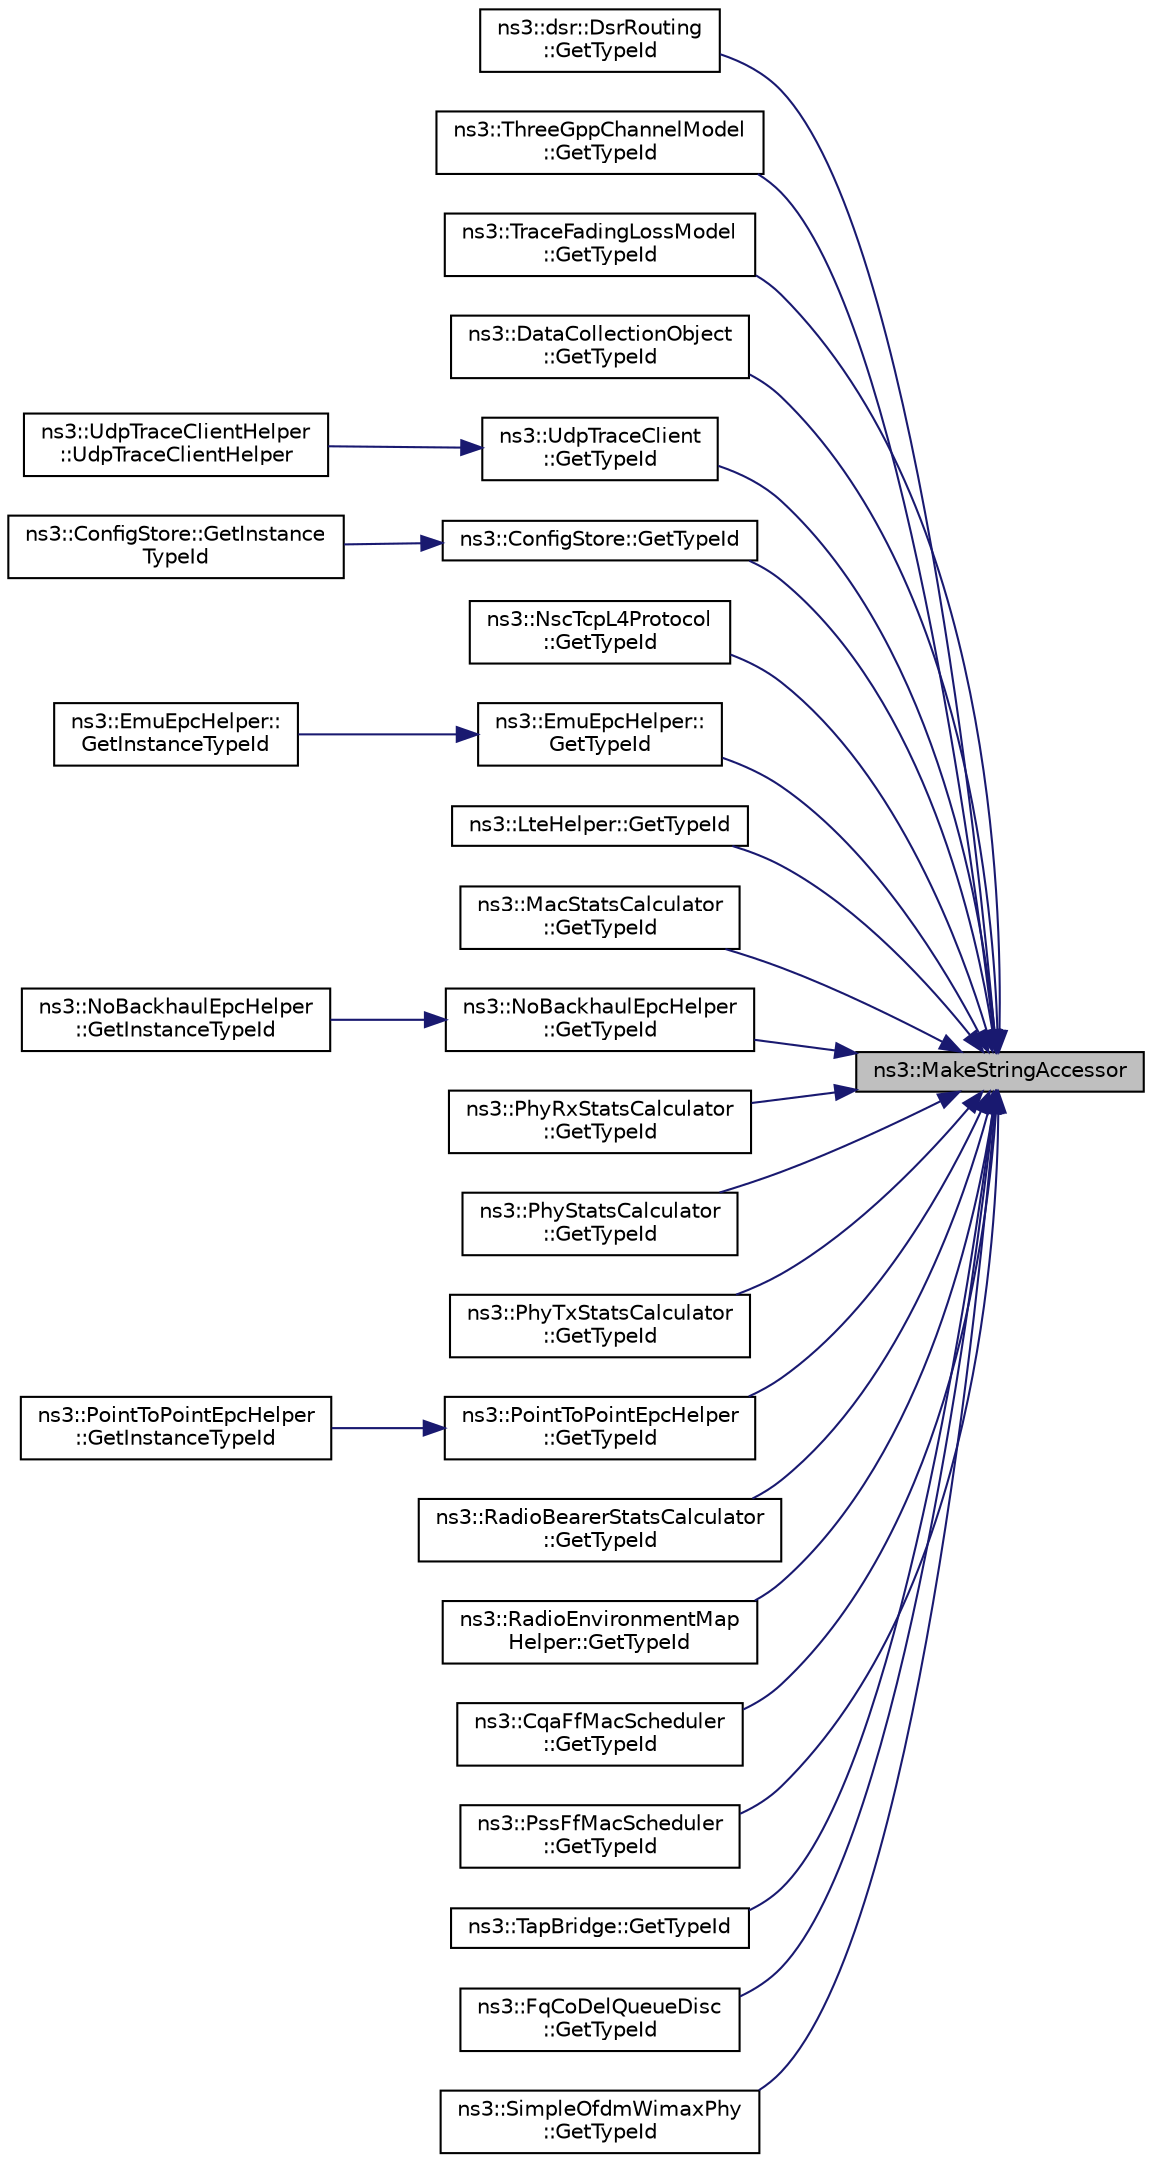 digraph "ns3::MakeStringAccessor"
{
 // LATEX_PDF_SIZE
  edge [fontname="Helvetica",fontsize="10",labelfontname="Helvetica",labelfontsize="10"];
  node [fontname="Helvetica",fontsize="10",shape=record];
  rankdir="RL";
  Node1 [label="ns3::MakeStringAccessor",height=0.2,width=0.4,color="black", fillcolor="grey75", style="filled", fontcolor="black",tooltip="Create an AttributeAccessor for a class data member, or a lone class get functor or set method."];
  Node1 -> Node2 [dir="back",color="midnightblue",fontsize="10",style="solid",fontname="Helvetica"];
  Node2 [label="ns3::dsr::DsrRouting\l::GetTypeId",height=0.2,width=0.4,color="black", fillcolor="white", style="filled",URL="$classns3_1_1dsr_1_1_dsr_routing.html#add1c578a2b05d4e9bdd3d983b2e3b4ae",tooltip="Get the type identificator."];
  Node1 -> Node3 [dir="back",color="midnightblue",fontsize="10",style="solid",fontname="Helvetica"];
  Node3 [label="ns3::ThreeGppChannelModel\l::GetTypeId",height=0.2,width=0.4,color="black", fillcolor="white", style="filled",URL="$classns3_1_1_three_gpp_channel_model.html#ac9da49909816452a3f8025d3bc3d0447",tooltip="Get the type ID."];
  Node1 -> Node4 [dir="back",color="midnightblue",fontsize="10",style="solid",fontname="Helvetica"];
  Node4 [label="ns3::TraceFadingLossModel\l::GetTypeId",height=0.2,width=0.4,color="black", fillcolor="white", style="filled",URL="$classns3_1_1_trace_fading_loss_model.html#aa8fe58808a0d3b226bf0b18142cdc918",tooltip="Get the type ID."];
  Node1 -> Node5 [dir="back",color="midnightblue",fontsize="10",style="solid",fontname="Helvetica"];
  Node5 [label="ns3::DataCollectionObject\l::GetTypeId",height=0.2,width=0.4,color="black", fillcolor="white", style="filled",URL="$classns3_1_1_data_collection_object.html#afa871097dedb0a4163741ca8744356ae",tooltip="Get the type ID."];
  Node1 -> Node6 [dir="back",color="midnightblue",fontsize="10",style="solid",fontname="Helvetica"];
  Node6 [label="ns3::UdpTraceClient\l::GetTypeId",height=0.2,width=0.4,color="black", fillcolor="white", style="filled",URL="$structns3_1_1_udp_trace_client.html#ace3de2afbfae12cb73fc78a55f22399c",tooltip="Get the type ID."];
  Node6 -> Node7 [dir="back",color="midnightblue",fontsize="10",style="solid",fontname="Helvetica"];
  Node7 [label="ns3::UdpTraceClientHelper\l::UdpTraceClientHelper",height=0.2,width=0.4,color="black", fillcolor="white", style="filled",URL="$classns3_1_1_udp_trace_client_helper.html#a7098a22832d852a4f614b439be894409",tooltip="Create UdpTraceClientHelper which will make life easier for people trying to set up simulations with ..."];
  Node1 -> Node8 [dir="back",color="midnightblue",fontsize="10",style="solid",fontname="Helvetica"];
  Node8 [label="ns3::ConfigStore::GetTypeId",height=0.2,width=0.4,color="black", fillcolor="white", style="filled",URL="$classns3_1_1_config_store.html#a2d97fcf9f1dbf395cfa184a191689e41",tooltip="Get the type ID."];
  Node8 -> Node9 [dir="back",color="midnightblue",fontsize="10",style="solid",fontname="Helvetica"];
  Node9 [label="ns3::ConfigStore::GetInstance\lTypeId",height=0.2,width=0.4,color="black", fillcolor="white", style="filled",URL="$classns3_1_1_config_store.html#aa6a36ffb5eedcc60478293025e1ba099",tooltip="Get the most derived TypeId for this Object."];
  Node1 -> Node10 [dir="back",color="midnightblue",fontsize="10",style="solid",fontname="Helvetica"];
  Node10 [label="ns3::NscTcpL4Protocol\l::GetTypeId",height=0.2,width=0.4,color="black", fillcolor="white", style="filled",URL="$classns3_1_1_nsc_tcp_l4_protocol.html#a2a6f330ce93376d7e2b4a09741565a9c",tooltip="Get the type ID."];
  Node1 -> Node11 [dir="back",color="midnightblue",fontsize="10",style="solid",fontname="Helvetica"];
  Node11 [label="ns3::EmuEpcHelper::\lGetTypeId",height=0.2,width=0.4,color="black", fillcolor="white", style="filled",URL="$classns3_1_1_emu_epc_helper.html#ac8293232dc3c4e65ef35373424ea75b2",tooltip="Register this type."];
  Node11 -> Node12 [dir="back",color="midnightblue",fontsize="10",style="solid",fontname="Helvetica"];
  Node12 [label="ns3::EmuEpcHelper::\lGetInstanceTypeId",height=0.2,width=0.4,color="black", fillcolor="white", style="filled",URL="$classns3_1_1_emu_epc_helper.html#a92c2dcc9dfbd140bd567e1ec24899da9",tooltip="Get the most derived TypeId for this Object."];
  Node1 -> Node13 [dir="back",color="midnightblue",fontsize="10",style="solid",fontname="Helvetica"];
  Node13 [label="ns3::LteHelper::GetTypeId",height=0.2,width=0.4,color="black", fillcolor="white", style="filled",URL="$classns3_1_1_lte_helper.html#ac146ee7a17ca2be436dd4fd2345a6715",tooltip="Register this type."];
  Node1 -> Node14 [dir="back",color="midnightblue",fontsize="10",style="solid",fontname="Helvetica"];
  Node14 [label="ns3::MacStatsCalculator\l::GetTypeId",height=0.2,width=0.4,color="black", fillcolor="white", style="filled",URL="$classns3_1_1_mac_stats_calculator.html#ae1308fec317465b6251beb591a6fb330",tooltip="Register this type."];
  Node1 -> Node15 [dir="back",color="midnightblue",fontsize="10",style="solid",fontname="Helvetica"];
  Node15 [label="ns3::NoBackhaulEpcHelper\l::GetTypeId",height=0.2,width=0.4,color="black", fillcolor="white", style="filled",URL="$classns3_1_1_no_backhaul_epc_helper.html#ab5b232fa5c857675bfd8355e9420927e",tooltip="Register this type."];
  Node15 -> Node16 [dir="back",color="midnightblue",fontsize="10",style="solid",fontname="Helvetica"];
  Node16 [label="ns3::NoBackhaulEpcHelper\l::GetInstanceTypeId",height=0.2,width=0.4,color="black", fillcolor="white", style="filled",URL="$classns3_1_1_no_backhaul_epc_helper.html#aef1061c235532a9f418cfd1988b94462",tooltip="Get the most derived TypeId for this Object."];
  Node1 -> Node17 [dir="back",color="midnightblue",fontsize="10",style="solid",fontname="Helvetica"];
  Node17 [label="ns3::PhyRxStatsCalculator\l::GetTypeId",height=0.2,width=0.4,color="black", fillcolor="white", style="filled",URL="$classns3_1_1_phy_rx_stats_calculator.html#a34e378bec2476f0edae2226d3f45a0ea",tooltip="Register this type."];
  Node1 -> Node18 [dir="back",color="midnightblue",fontsize="10",style="solid",fontname="Helvetica"];
  Node18 [label="ns3::PhyStatsCalculator\l::GetTypeId",height=0.2,width=0.4,color="black", fillcolor="white", style="filled",URL="$classns3_1_1_phy_stats_calculator.html#acad1db7c5fc4a0dca436ea6221d3a6a3",tooltip="Register this type."];
  Node1 -> Node19 [dir="back",color="midnightblue",fontsize="10",style="solid",fontname="Helvetica"];
  Node19 [label="ns3::PhyTxStatsCalculator\l::GetTypeId",height=0.2,width=0.4,color="black", fillcolor="white", style="filled",URL="$classns3_1_1_phy_tx_stats_calculator.html#a0e75ea7914acf2fa842860f02523fab1",tooltip="Register this type."];
  Node1 -> Node20 [dir="back",color="midnightblue",fontsize="10",style="solid",fontname="Helvetica"];
  Node20 [label="ns3::PointToPointEpcHelper\l::GetTypeId",height=0.2,width=0.4,color="black", fillcolor="white", style="filled",URL="$classns3_1_1_point_to_point_epc_helper.html#a47b968da010b784487a99cf20b1867cf",tooltip="Register this type."];
  Node20 -> Node21 [dir="back",color="midnightblue",fontsize="10",style="solid",fontname="Helvetica"];
  Node21 [label="ns3::PointToPointEpcHelper\l::GetInstanceTypeId",height=0.2,width=0.4,color="black", fillcolor="white", style="filled",URL="$classns3_1_1_point_to_point_epc_helper.html#a240133fa0f899b35af7406e7012f4c1e",tooltip="Get the most derived TypeId for this Object."];
  Node1 -> Node22 [dir="back",color="midnightblue",fontsize="10",style="solid",fontname="Helvetica"];
  Node22 [label="ns3::RadioBearerStatsCalculator\l::GetTypeId",height=0.2,width=0.4,color="black", fillcolor="white", style="filled",URL="$classns3_1_1_radio_bearer_stats_calculator.html#a2aacc2d4dcc4377e3a96e0891d867b60",tooltip="Register this type."];
  Node1 -> Node23 [dir="back",color="midnightblue",fontsize="10",style="solid",fontname="Helvetica"];
  Node23 [label="ns3::RadioEnvironmentMap\lHelper::GetTypeId",height=0.2,width=0.4,color="black", fillcolor="white", style="filled",URL="$classns3_1_1_radio_environment_map_helper.html#aa2dafba1723715b96f5a7eb7b5c20439",tooltip="Register this type."];
  Node1 -> Node24 [dir="back",color="midnightblue",fontsize="10",style="solid",fontname="Helvetica"];
  Node24 [label="ns3::CqaFfMacScheduler\l::GetTypeId",height=0.2,width=0.4,color="black", fillcolor="white", style="filled",URL="$classns3_1_1_cqa_ff_mac_scheduler.html#a283a8f6415c2a72bee0c63a330b15a3a",tooltip="Get the type ID."];
  Node1 -> Node25 [dir="back",color="midnightblue",fontsize="10",style="solid",fontname="Helvetica"];
  Node25 [label="ns3::PssFfMacScheduler\l::GetTypeId",height=0.2,width=0.4,color="black", fillcolor="white", style="filled",URL="$classns3_1_1_pss_ff_mac_scheduler.html#a2d0fc8e9b34a8a204f23d8140f548f36",tooltip="Get the type ID."];
  Node1 -> Node26 [dir="back",color="midnightblue",fontsize="10",style="solid",fontname="Helvetica"];
  Node26 [label="ns3::TapBridge::GetTypeId",height=0.2,width=0.4,color="black", fillcolor="white", style="filled",URL="$classns3_1_1_tap_bridge.html#a9ac80b6070b0e111d23367c42e411746",tooltip="Get the type ID."];
  Node1 -> Node27 [dir="back",color="midnightblue",fontsize="10",style="solid",fontname="Helvetica"];
  Node27 [label="ns3::FqCoDelQueueDisc\l::GetTypeId",height=0.2,width=0.4,color="black", fillcolor="white", style="filled",URL="$classns3_1_1_fq_co_del_queue_disc.html#ac1928d4a228c995d1c24f413fde82bd2",tooltip="Get the type ID."];
  Node1 -> Node28 [dir="back",color="midnightblue",fontsize="10",style="solid",fontname="Helvetica"];
  Node28 [label="ns3::SimpleOfdmWimaxPhy\l::GetTypeId",height=0.2,width=0.4,color="black", fillcolor="white", style="filled",URL="$classns3_1_1_simple_ofdm_wimax_phy.html#a0c5b73edf9b3c13a0d6e0b80524561e8",tooltip="Get the type ID."];
}
